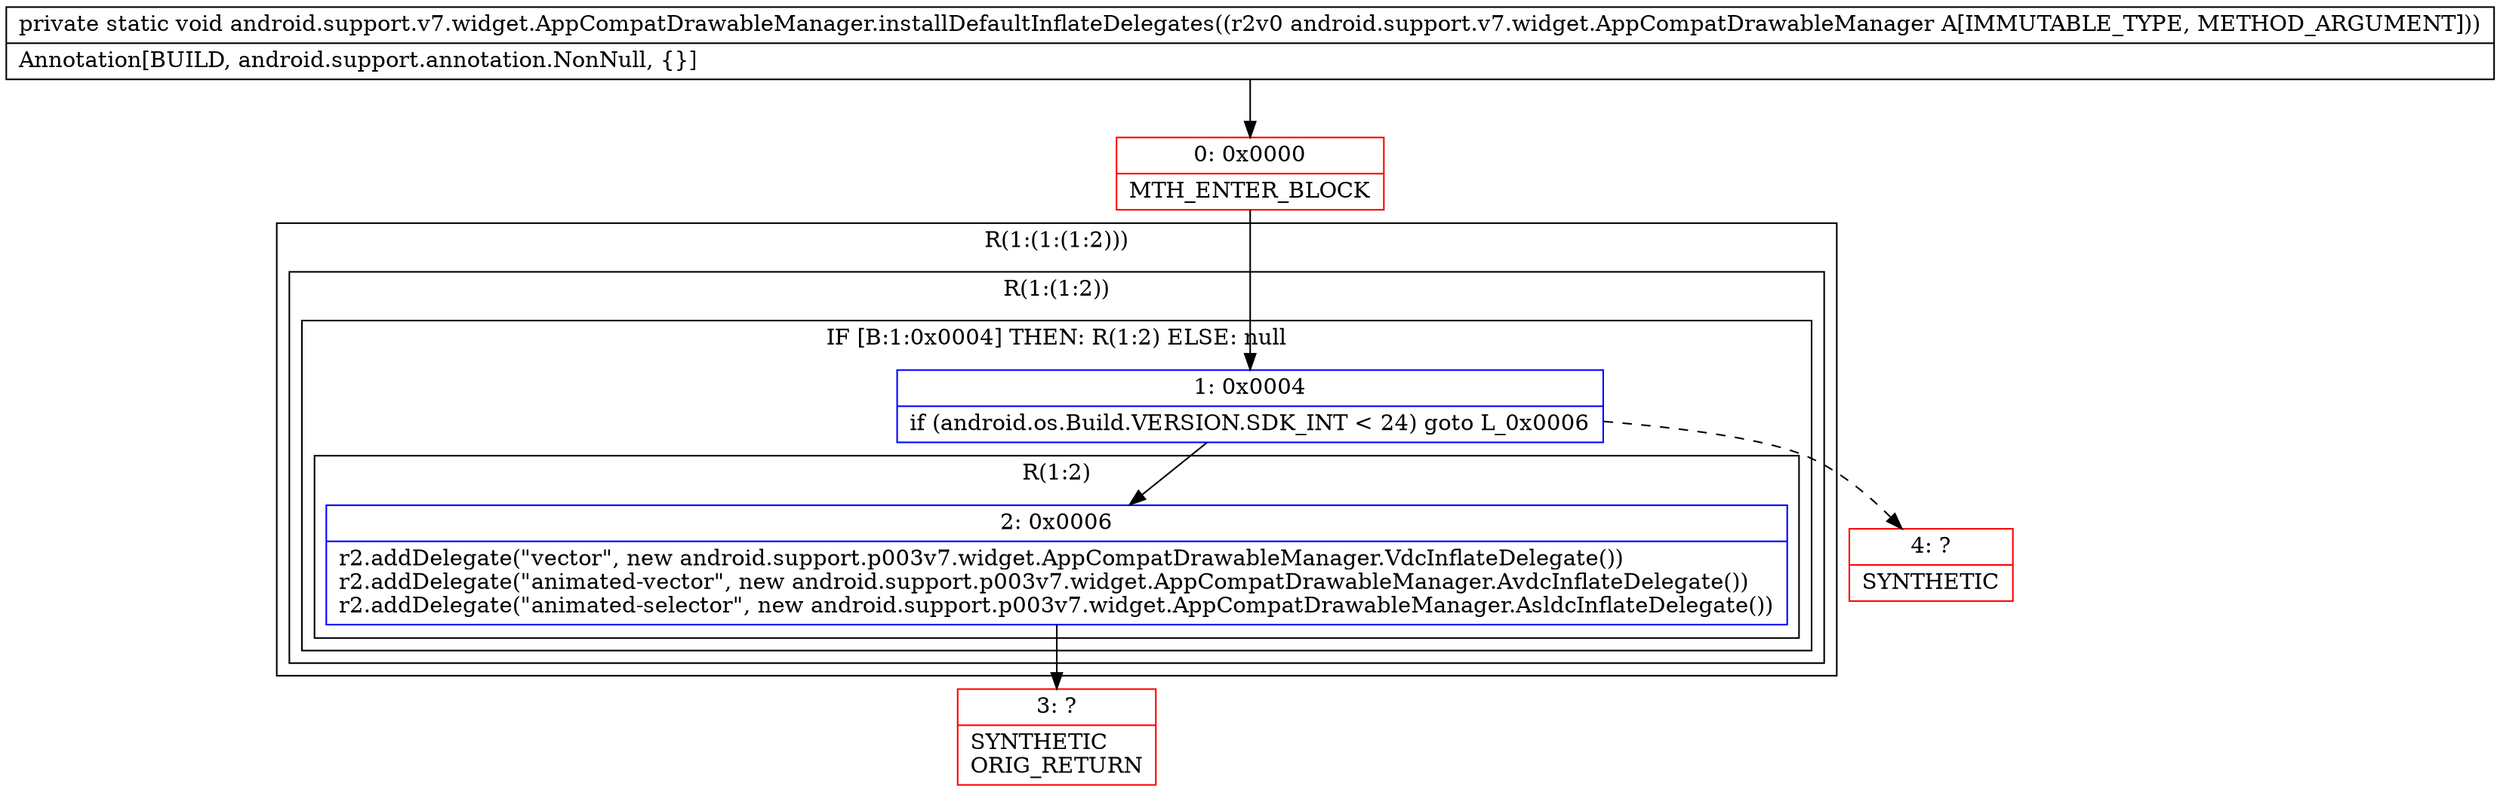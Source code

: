 digraph "CFG forandroid.support.v7.widget.AppCompatDrawableManager.installDefaultInflateDelegates(Landroid\/support\/v7\/widget\/AppCompatDrawableManager;)V" {
subgraph cluster_Region_47585573 {
label = "R(1:(1:(1:2)))";
node [shape=record,color=blue];
subgraph cluster_Region_1182229197 {
label = "R(1:(1:2))";
node [shape=record,color=blue];
subgraph cluster_IfRegion_1049662130 {
label = "IF [B:1:0x0004] THEN: R(1:2) ELSE: null";
node [shape=record,color=blue];
Node_1 [shape=record,label="{1\:\ 0x0004|if (android.os.Build.VERSION.SDK_INT \< 24) goto L_0x0006\l}"];
subgraph cluster_Region_781219715 {
label = "R(1:2)";
node [shape=record,color=blue];
Node_2 [shape=record,label="{2\:\ 0x0006|r2.addDelegate(\"vector\", new android.support.p003v7.widget.AppCompatDrawableManager.VdcInflateDelegate())\lr2.addDelegate(\"animated\-vector\", new android.support.p003v7.widget.AppCompatDrawableManager.AvdcInflateDelegate())\lr2.addDelegate(\"animated\-selector\", new android.support.p003v7.widget.AppCompatDrawableManager.AsldcInflateDelegate())\l}"];
}
}
}
}
Node_0 [shape=record,color=red,label="{0\:\ 0x0000|MTH_ENTER_BLOCK\l}"];
Node_3 [shape=record,color=red,label="{3\:\ ?|SYNTHETIC\lORIG_RETURN\l}"];
Node_4 [shape=record,color=red,label="{4\:\ ?|SYNTHETIC\l}"];
MethodNode[shape=record,label="{private static void android.support.v7.widget.AppCompatDrawableManager.installDefaultInflateDelegates((r2v0 android.support.v7.widget.AppCompatDrawableManager A[IMMUTABLE_TYPE, METHOD_ARGUMENT]))  | Annotation[BUILD, android.support.annotation.NonNull, \{\}]\l}"];
MethodNode -> Node_0;
Node_1 -> Node_2;
Node_1 -> Node_4[style=dashed];
Node_2 -> Node_3;
Node_0 -> Node_1;
}

